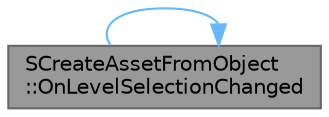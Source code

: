 digraph "SCreateAssetFromObject::OnLevelSelectionChanged"
{
 // INTERACTIVE_SVG=YES
 // LATEX_PDF_SIZE
  bgcolor="transparent";
  edge [fontname=Helvetica,fontsize=10,labelfontname=Helvetica,labelfontsize=10];
  node [fontname=Helvetica,fontsize=10,shape=box,height=0.2,width=0.4];
  rankdir="LR";
  Node1 [id="Node000001",label="SCreateAssetFromObject\l::OnLevelSelectionChanged",height=0.2,width=0.4,color="gray40", fillcolor="grey60", style="filled", fontcolor="black",tooltip="Callback when level selection has changed, will destroy the window."];
  Node1 -> Node1 [id="edge1_Node000001_Node000001",color="steelblue1",style="solid",tooltip=" "];
}
